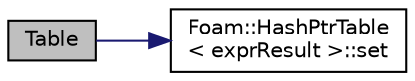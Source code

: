 digraph "Table"
{
  bgcolor="transparent";
  edge [fontname="Helvetica",fontsize="10",labelfontname="Helvetica",labelfontsize="10"];
  node [fontname="Helvetica",fontsize="10",shape=record];
  rankdir="LR";
  Node1 [label="Table",height=0.2,width=0.4,color="black", fillcolor="grey75", style="filled" fontcolor="black"];
  Node1 -> Node2 [color="midnightblue",fontsize="10",style="solid",fontname="Helvetica"];
  Node2 [label="Foam::HashPtrTable\l\< exprResult \>::set",height=0.2,width=0.4,color="black",URL="$classFoam_1_1HashPtrTable.html#aafaf624301fb614c6cfde9235240cecc",tooltip="Assign a new entry, overwriting existing entries. "];
}
